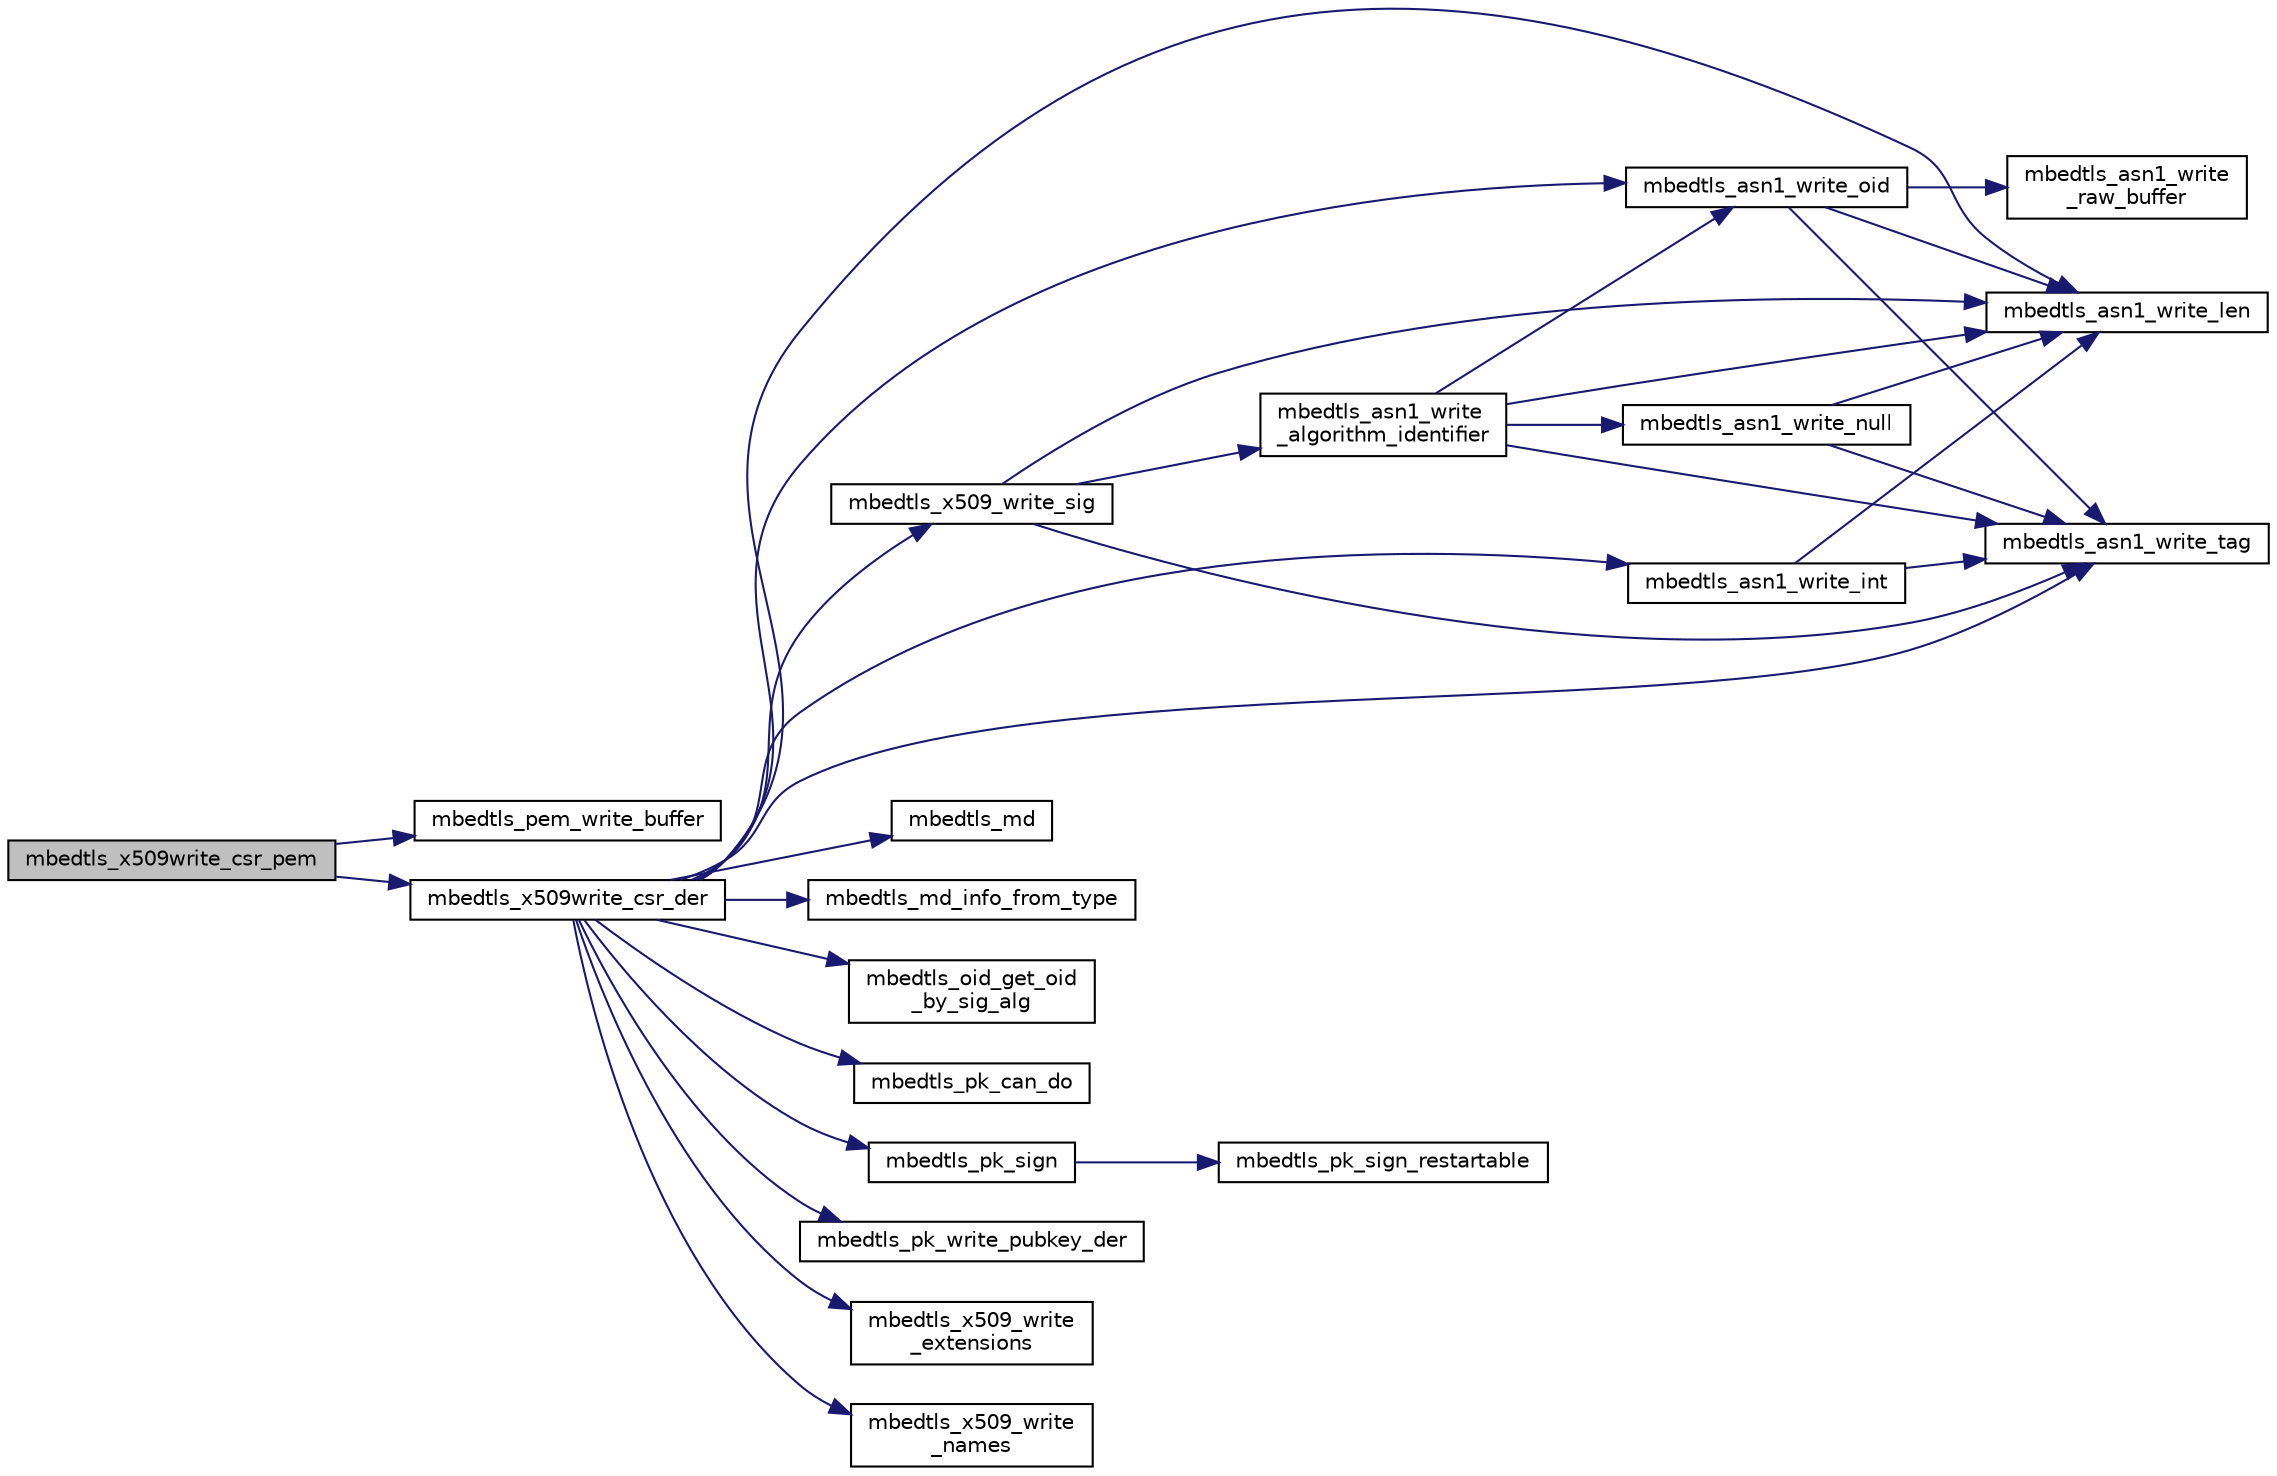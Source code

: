 digraph "mbedtls_x509write_csr_pem"
{
 // LATEX_PDF_SIZE
  edge [fontname="Helvetica",fontsize="10",labelfontname="Helvetica",labelfontsize="10"];
  node [fontname="Helvetica",fontsize="10",shape=record];
  rankdir="LR";
  Node1 [label="mbedtls_x509write_csr_pem",height=0.2,width=0.4,color="black", fillcolor="grey75", style="filled", fontcolor="black",tooltip="Write a CSR (Certificate Signing Request) to a PEM string."];
  Node1 -> Node2 [color="midnightblue",fontsize="10",style="solid",fontname="Helvetica"];
  Node2 [label="mbedtls_pem_write_buffer",height=0.2,width=0.4,color="black", fillcolor="white", style="filled",URL="$d5/d32/pem_8c.html#a0fe6df77c4783c3f639ab5e47e5632aa",tooltip="Write a buffer of PEM information from a DER encoded buffer."];
  Node1 -> Node3 [color="midnightblue",fontsize="10",style="solid",fontname="Helvetica"];
  Node3 [label="mbedtls_x509write_csr_der",height=0.2,width=0.4,color="black", fillcolor="white", style="filled",URL="$da/dc4/group__x509__module.html#gade066bfe50987c491ff51ce4f347fcb4",tooltip="Write a CSR (Certificate Signing Request) to a DER structure Note: data is written at the end of the ..."];
  Node3 -> Node4 [color="midnightblue",fontsize="10",style="solid",fontname="Helvetica"];
  Node4 [label="mbedtls_asn1_write_int",height=0.2,width=0.4,color="black", fillcolor="white", style="filled",URL="$d7/d40/asn1write_8c.html#a6c5e6e927a74d85aea15866fb50e63c8",tooltip="Write an int tag (#MBEDTLS_ASN1_INTEGER) and value in ASN.1 format."];
  Node4 -> Node5 [color="midnightblue",fontsize="10",style="solid",fontname="Helvetica"];
  Node5 [label="mbedtls_asn1_write_len",height=0.2,width=0.4,color="black", fillcolor="white", style="filled",URL="$d7/d40/asn1write_8c.html#a7fe6f4cdba05081bff484a7b286108df",tooltip="Write a length field in ASN.1 format."];
  Node4 -> Node6 [color="midnightblue",fontsize="10",style="solid",fontname="Helvetica"];
  Node6 [label="mbedtls_asn1_write_tag",height=0.2,width=0.4,color="black", fillcolor="white", style="filled",URL="$d7/d40/asn1write_8c.html#a2247b80bd02e2981dc26ce62ffbb1859",tooltip="Write an ASN.1 tag in ASN.1 format."];
  Node3 -> Node5 [color="midnightblue",fontsize="10",style="solid",fontname="Helvetica"];
  Node3 -> Node7 [color="midnightblue",fontsize="10",style="solid",fontname="Helvetica"];
  Node7 [label="mbedtls_asn1_write_oid",height=0.2,width=0.4,color="black", fillcolor="white", style="filled",URL="$d7/d40/asn1write_8c.html#ab437fb4183494e4c9cf4b6e15ca236d6",tooltip="Write an OID tag (#MBEDTLS_ASN1_OID) and data in ASN.1 format."];
  Node7 -> Node5 [color="midnightblue",fontsize="10",style="solid",fontname="Helvetica"];
  Node7 -> Node8 [color="midnightblue",fontsize="10",style="solid",fontname="Helvetica"];
  Node8 [label="mbedtls_asn1_write\l_raw_buffer",height=0.2,width=0.4,color="black", fillcolor="white", style="filled",URL="$d7/d40/asn1write_8c.html#a1ecd132a57faf95c61423dc9cdc30143",tooltip="Write raw buffer data."];
  Node7 -> Node6 [color="midnightblue",fontsize="10",style="solid",fontname="Helvetica"];
  Node3 -> Node6 [color="midnightblue",fontsize="10",style="solid",fontname="Helvetica"];
  Node3 -> Node9 [color="midnightblue",fontsize="10",style="solid",fontname="Helvetica"];
  Node9 [label="mbedtls_md",height=0.2,width=0.4,color="black", fillcolor="white", style="filled",URL="$d1/d7e/md_8c.html#a36c5d8bda1905e0434708f0ef5912dda",tooltip="This function calculates the message-digest of a buffer, with respect to a configurable message-diges..."];
  Node3 -> Node10 [color="midnightblue",fontsize="10",style="solid",fontname="Helvetica"];
  Node10 [label="mbedtls_md_info_from_type",height=0.2,width=0.4,color="black", fillcolor="white", style="filled",URL="$d1/d7e/md_8c.html#aca53b51e0c8eb0e07c7eb4a3e6acfa0d",tooltip="This function returns the message-digest information associated with the given digest type."];
  Node3 -> Node11 [color="midnightblue",fontsize="10",style="solid",fontname="Helvetica"];
  Node11 [label="mbedtls_oid_get_oid\l_by_sig_alg",height=0.2,width=0.4,color="black", fillcolor="white", style="filled",URL="$da/d73/oid_8h.html#a95b95cb99e0e954313aed008b38fbb2e",tooltip="Translate md_type and pk_type into SignatureAlgorithm OID."];
  Node3 -> Node12 [color="midnightblue",fontsize="10",style="solid",fontname="Helvetica"];
  Node12 [label="mbedtls_pk_can_do",height=0.2,width=0.4,color="black", fillcolor="white", style="filled",URL="$db/dbd/pk_8c.html#a2d72c66f5e78abe153bdf08874aaabf6",tooltip="Tell if a context can do the operation given by type."];
  Node3 -> Node13 [color="midnightblue",fontsize="10",style="solid",fontname="Helvetica"];
  Node13 [label="mbedtls_pk_sign",height=0.2,width=0.4,color="black", fillcolor="white", style="filled",URL="$db/dbd/pk_8c.html#a6055db23bfff422e65b3a41400344d15",tooltip="Make signature, including padding if relevant."];
  Node13 -> Node14 [color="midnightblue",fontsize="10",style="solid",fontname="Helvetica"];
  Node14 [label="mbedtls_pk_sign_restartable",height=0.2,width=0.4,color="black", fillcolor="white", style="filled",URL="$db/dbd/pk_8c.html#a12d5afa98a4cb6298a8c0f3afd51a20a",tooltip="Restartable version of mbedtls_pk_sign()"];
  Node3 -> Node15 [color="midnightblue",fontsize="10",style="solid",fontname="Helvetica"];
  Node15 [label="mbedtls_pk_write_pubkey_der",height=0.2,width=0.4,color="black", fillcolor="white", style="filled",URL="$d1/dd6/pk_8h.html#af5b7c3953ad6fe8be09d35508ee569f6",tooltip="Write a public key to a SubjectPublicKeyInfo DER structure Note: data is written at the end of the bu..."];
  Node3 -> Node16 [color="midnightblue",fontsize="10",style="solid",fontname="Helvetica"];
  Node16 [label="mbedtls_x509_write\l_extensions",height=0.2,width=0.4,color="black", fillcolor="white", style="filled",URL="$da/dc4/group__x509__module.html#ga0de4dd2a5d7fe95fa9b94e19260e29cf",tooltip=" "];
  Node3 -> Node17 [color="midnightblue",fontsize="10",style="solid",fontname="Helvetica"];
  Node17 [label="mbedtls_x509_write\l_names",height=0.2,width=0.4,color="black", fillcolor="white", style="filled",URL="$da/dc4/group__x509__module.html#ga4787303446416e810ef20d7dcd9b993e",tooltip=" "];
  Node3 -> Node18 [color="midnightblue",fontsize="10",style="solid",fontname="Helvetica"];
  Node18 [label="mbedtls_x509_write_sig",height=0.2,width=0.4,color="black", fillcolor="white", style="filled",URL="$da/dc4/group__x509__module.html#ga125c85f0064135e1e35179df7d3a76b6",tooltip=" "];
  Node18 -> Node19 [color="midnightblue",fontsize="10",style="solid",fontname="Helvetica"];
  Node19 [label="mbedtls_asn1_write\l_algorithm_identifier",height=0.2,width=0.4,color="black", fillcolor="white", style="filled",URL="$d7/d40/asn1write_8c.html#a87b24d328654c5e8d17ffe3b0192ecb8",tooltip="Write an AlgorithmIdentifier sequence in ASN.1 format."];
  Node19 -> Node5 [color="midnightblue",fontsize="10",style="solid",fontname="Helvetica"];
  Node19 -> Node20 [color="midnightblue",fontsize="10",style="solid",fontname="Helvetica"];
  Node20 [label="mbedtls_asn1_write_null",height=0.2,width=0.4,color="black", fillcolor="white", style="filled",URL="$d7/d40/asn1write_8c.html#adc9614b64c7bb92e1d159898b23acd90",tooltip="Write a NULL tag (#MBEDTLS_ASN1_NULL) with zero data in ASN.1 format."];
  Node20 -> Node5 [color="midnightblue",fontsize="10",style="solid",fontname="Helvetica"];
  Node20 -> Node6 [color="midnightblue",fontsize="10",style="solid",fontname="Helvetica"];
  Node19 -> Node7 [color="midnightblue",fontsize="10",style="solid",fontname="Helvetica"];
  Node19 -> Node6 [color="midnightblue",fontsize="10",style="solid",fontname="Helvetica"];
  Node18 -> Node5 [color="midnightblue",fontsize="10",style="solid",fontname="Helvetica"];
  Node18 -> Node6 [color="midnightblue",fontsize="10",style="solid",fontname="Helvetica"];
}

